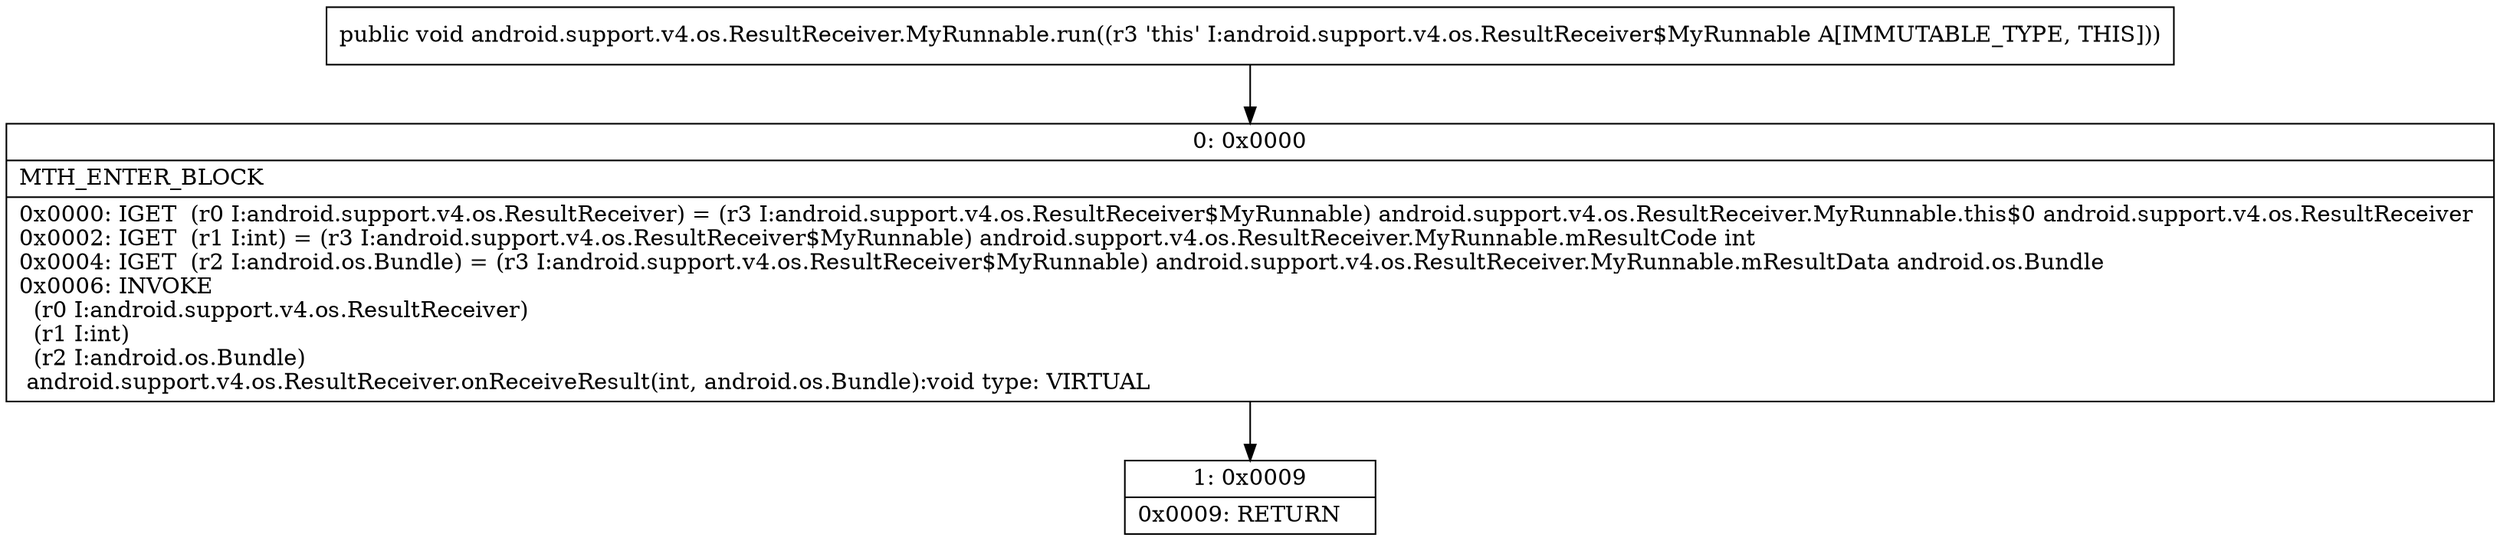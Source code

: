 digraph "CFG forandroid.support.v4.os.ResultReceiver.MyRunnable.run()V" {
Node_0 [shape=record,label="{0\:\ 0x0000|MTH_ENTER_BLOCK\l|0x0000: IGET  (r0 I:android.support.v4.os.ResultReceiver) = (r3 I:android.support.v4.os.ResultReceiver$MyRunnable) android.support.v4.os.ResultReceiver.MyRunnable.this$0 android.support.v4.os.ResultReceiver \l0x0002: IGET  (r1 I:int) = (r3 I:android.support.v4.os.ResultReceiver$MyRunnable) android.support.v4.os.ResultReceiver.MyRunnable.mResultCode int \l0x0004: IGET  (r2 I:android.os.Bundle) = (r3 I:android.support.v4.os.ResultReceiver$MyRunnable) android.support.v4.os.ResultReceiver.MyRunnable.mResultData android.os.Bundle \l0x0006: INVOKE  \l  (r0 I:android.support.v4.os.ResultReceiver)\l  (r1 I:int)\l  (r2 I:android.os.Bundle)\l android.support.v4.os.ResultReceiver.onReceiveResult(int, android.os.Bundle):void type: VIRTUAL \l}"];
Node_1 [shape=record,label="{1\:\ 0x0009|0x0009: RETURN   \l}"];
MethodNode[shape=record,label="{public void android.support.v4.os.ResultReceiver.MyRunnable.run((r3 'this' I:android.support.v4.os.ResultReceiver$MyRunnable A[IMMUTABLE_TYPE, THIS])) }"];
MethodNode -> Node_0;
Node_0 -> Node_1;
}

